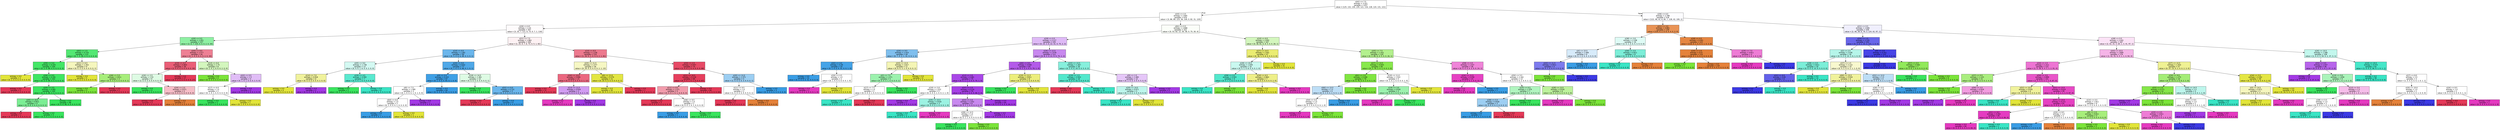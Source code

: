 digraph Tree {
node [shape=box, style="filled", color="black", fontname="helvetica"] ;
edge [fontname="helvetica"] ;
0 [label="x[42] <= 7.5\nentropy = 3.321\nsamples = 1257\nvalue = [125, 132, 130, 129, 121, 116, 128, 124, 131, 121]", fillcolor="#ffffff"] ;
1 [label="x[43] <= 3.5\nentropy = 2.905\nsamples = 679\nvalue = [3, 86, 89, 123, 36, 109, 0, 82, 31, 120]", fillcolor="#fefffe"] ;
0 -> 1 [labeldistance=2.5, labelangle=45, headlabel="True"] ;
2 [label="x[26] <= 6.5\nentropy = 2.24\nsamples = 357\nvalue = [3, 33, 7, 111, 6, 73, 0, 7, 1, 116]", fillcolor="#fefbfc"] ;
1 -> 2 ;
3 [label="x[30] <= 0.5\nentropy = 1.451\nsamples = 157\nvalue = [2, 8, 7, 104, 0, 0, 0, 2, 0, 34]", fillcolor="#8ef0a3"] ;
2 -> 3 ;
4 [label="x[63] <= 1.5\nentropy = 0.725\nsamples = 113\nvalue = [0, 7, 3, 99, 0, 0, 0, 0, 0, 4]", fillcolor="#53e873"] ;
3 -> 4 ;
5 [label="x[59] <= 5.0\nentropy = 0.325\nsamples = 104\nvalue = [0, 2, 0, 99, 0, 0, 0, 0, 0, 3]", fillcolor="#43e666"] ;
4 -> 5 ;
6 [label="entropy = 0.0\nsamples = 2\nvalue = [0, 2, 0, 0, 0, 0, 0, 0, 0, 0]", fillcolor="#e2e539"] ;
5 -> 6 ;
7 [label="x[36] <= 0.5\nentropy = 0.191\nsamples = 102\nvalue = [0, 0, 0, 99, 0, 0, 0, 0, 0, 3]", fillcolor="#3fe663"] ;
5 -> 7 ;
8 [label="entropy = 0.0\nsamples = 2\nvalue = [0, 0, 0, 0, 0, 0, 0, 0, 0, 2]", fillcolor="#e53958"] ;
7 -> 8 ;
9 [label="x[20] <= 3.5\nentropy = 0.081\nsamples = 100\nvalue = [0, 0, 0, 99, 0, 0, 0, 0, 0, 1]", fillcolor="#3be560"] ;
7 -> 9 ;
10 [label="x[45] <= 10.5\nentropy = 0.811\nsamples = 4\nvalue = [0, 0, 0, 3, 0, 0, 0, 0, 0, 1]", fillcolor="#7bee94"] ;
9 -> 10 ;
11 [label="entropy = 0.0\nsamples = 1\nvalue = [0, 0, 0, 0, 0, 0, 0, 0, 0, 1]", fillcolor="#e53958"] ;
10 -> 11 ;
12 [label="entropy = 0.0\nsamples = 3\nvalue = [0, 0, 0, 3, 0, 0, 0, 0, 0, 0]", fillcolor="#39e55e"] ;
10 -> 12 ;
13 [label="entropy = 0.0\nsamples = 96\nvalue = [0, 0, 0, 96, 0, 0, 0, 0, 0, 0]", fillcolor="#39e55e"] ;
9 -> 13 ;
14 [label="x[21] <= 6.5\nentropy = 1.352\nsamples = 9\nvalue = [0, 5, 3, 0, 0, 0, 0, 0, 0, 1]", fillcolor="#f5f6bd"] ;
4 -> 14 ;
15 [label="entropy = 0.0\nsamples = 5\nvalue = [0, 5, 0, 0, 0, 0, 0, 0, 0, 0]", fillcolor="#e2e539"] ;
14 -> 15 ;
16 [label="x[46] <= 5.5\nentropy = 0.811\nsamples = 4\nvalue = [0, 0, 3, 0, 0, 0, 0, 0, 0, 1]", fillcolor="#a7ee7b"] ;
14 -> 16 ;
17 [label="entropy = 0.0\nsamples = 3\nvalue = [0, 0, 3, 0, 0, 0, 0, 0, 0, 0]", fillcolor="#7be539"] ;
16 -> 17 ;
18 [label="entropy = 0.0\nsamples = 1\nvalue = [0, 0, 0, 0, 0, 0, 0, 0, 0, 1]", fillcolor="#e53958"] ;
16 -> 18 ;
19 [label="x[44] <= 9.0\nentropy = 1.577\nsamples = 44\nvalue = [2, 1, 4, 5, 0, 0, 0, 2, 0, 30]", fillcolor="#ee8094"] ;
3 -> 19 ;
20 [label="x[19] <= 4.5\nentropy = 0.803\nsamples = 36\nvalue = [2, 0, 0, 4, 0, 0, 0, 0, 0, 30]", fillcolor="#ea5e77"] ;
19 -> 20 ;
21 [label="x[26] <= 2.5\nentropy = 1.53\nsamples = 9\nvalue = [2, 0, 0, 4, 0, 0, 0, 0, 0, 3]", fillcolor="#defbe4"] ;
20 -> 21 ;
22 [label="entropy = 0.0\nsamples = 4\nvalue = [0, 0, 0, 4, 0, 0, 0, 0, 0, 0]", fillcolor="#39e55e"] ;
21 -> 22 ;
23 [label="x[34] <= 2.0\nentropy = 0.971\nsamples = 5\nvalue = [2, 0, 0, 0, 0, 0, 0, 0, 0, 3]", fillcolor="#f6bdc7"] ;
21 -> 23 ;
24 [label="entropy = 0.0\nsamples = 3\nvalue = [0, 0, 0, 0, 0, 0, 0, 0, 0, 3]", fillcolor="#e53958"] ;
23 -> 24 ;
25 [label="entropy = 0.0\nsamples = 2\nvalue = [2, 0, 0, 0, 0, 0, 0, 0, 0, 0]", fillcolor="#e58139"] ;
23 -> 25 ;
26 [label="entropy = 0.0\nsamples = 27\nvalue = [0, 0, 0, 0, 0, 0, 0, 0, 0, 27]", fillcolor="#e53958"] ;
20 -> 26 ;
27 [label="x[14] <= 6.0\nentropy = 1.75\nsamples = 8\nvalue = [0, 1, 4, 1, 0, 0, 0, 2, 0, 0]", fillcolor="#d3f6bd"] ;
19 -> 27 ;
28 [label="entropy = 0.0\nsamples = 4\nvalue = [0, 0, 4, 0, 0, 0, 0, 0, 0, 0]", fillcolor="#7be539"] ;
27 -> 28 ;
29 [label="x[43] <= 0.5\nentropy = 1.5\nsamples = 4\nvalue = [0, 1, 0, 1, 0, 0, 0, 2, 0, 0]", fillcolor="#e0bdf6"] ;
27 -> 29 ;
30 [label="x[17] <= 6.0\nentropy = 1.0\nsamples = 2\nvalue = [0, 1, 0, 1, 0, 0, 0, 0, 0, 0]", fillcolor="#ffffff"] ;
29 -> 30 ;
31 [label="entropy = 0.0\nsamples = 1\nvalue = [0, 0, 0, 1, 0, 0, 0, 0, 0, 0]", fillcolor="#39e55e"] ;
30 -> 31 ;
32 [label="entropy = 0.0\nsamples = 1\nvalue = [0, 1, 0, 0, 0, 0, 0, 0, 0, 0]", fillcolor="#e2e539"] ;
30 -> 32 ;
33 [label="entropy = 0.0\nsamples = 2\nvalue = [0, 0, 0, 0, 0, 0, 0, 2, 0, 0]", fillcolor="#a339e5"] ;
29 -> 33 ;
34 [label="x[21] <= 7.5\nentropy = 1.964\nsamples = 200\nvalue = [1, 25, 0, 7, 6, 73, 0, 5, 1, 82]", fillcolor="#fdf1f3"] ;
2 -> 34 ;
35 [label="x[10] <= 9.5\nentropy = 1.282\nsamples = 90\nvalue = [0, 5, 0, 6, 6, 69, 0, 3, 0, 1]", fillcolor="#6ab6ec"] ;
34 -> 35 ;
36 [label="x[45] <= 9.0\nentropy = 1.738\nsamples = 13\nvalue = [0, 4, 0, 1, 6, 0, 0, 2, 0, 0]", fillcolor="#d3f9f2"] ;
35 -> 36 ;
37 [label="x[14] <= 7.0\nentropy = 0.918\nsamples = 6\nvalue = [0, 4, 0, 0, 0, 0, 0, 2, 0, 0]", fillcolor="#f0f29c"] ;
36 -> 37 ;
38 [label="entropy = 0.0\nsamples = 4\nvalue = [0, 4, 0, 0, 0, 0, 0, 0, 0, 0]", fillcolor="#e2e539"] ;
37 -> 38 ;
39 [label="entropy = 0.0\nsamples = 2\nvalue = [0, 0, 0, 0, 0, 0, 0, 2, 0, 0]", fillcolor="#a339e5"] ;
37 -> 39 ;
40 [label="x[29] <= 4.5\nentropy = 0.592\nsamples = 7\nvalue = [0, 0, 0, 1, 6, 0, 0, 0, 0, 0]", fillcolor="#5ae9cf"] ;
36 -> 40 ;
41 [label="entropy = 0.0\nsamples = 1\nvalue = [0, 0, 0, 1, 0, 0, 0, 0, 0, 0]", fillcolor="#39e55e"] ;
40 -> 41 ;
42 [label="entropy = 0.0\nsamples = 6\nvalue = [0, 0, 0, 0, 6, 0, 0, 0, 0, 0]", fillcolor="#39e5c5"] ;
40 -> 42 ;
43 [label="x[20] <= 9.0\nentropy = 0.642\nsamples = 77\nvalue = [0, 1, 0, 5, 0, 69, 0, 1, 0, 1]", fillcolor="#4fa8e8"] ;
35 -> 43 ;
44 [label="x[4] <= 5.5\nentropy = 0.223\nsamples = 67\nvalue = [0, 1, 0, 0, 0, 65, 0, 1, 0, 0]", fillcolor="#3fa0e6"] ;
43 -> 44 ;
45 [label="x[6] <= 7.5\nentropy = 1.585\nsamples = 3\nvalue = [0, 1, 0, 0, 0, 1, 0, 1, 0, 0]", fillcolor="#ffffff"] ;
44 -> 45 ;
46 [label="x[63] <= 6.0\nentropy = 1.0\nsamples = 2\nvalue = [0, 1, 0, 0, 0, 1, 0, 0, 0, 0]", fillcolor="#ffffff"] ;
45 -> 46 ;
47 [label="entropy = 0.0\nsamples = 1\nvalue = [0, 0, 0, 0, 0, 1, 0, 0, 0, 0]", fillcolor="#399de5"] ;
46 -> 47 ;
48 [label="entropy = 0.0\nsamples = 1\nvalue = [0, 1, 0, 0, 0, 0, 0, 0, 0, 0]", fillcolor="#e2e539"] ;
46 -> 48 ;
49 [label="entropy = 0.0\nsamples = 1\nvalue = [0, 0, 0, 0, 0, 0, 0, 1, 0, 0]", fillcolor="#a339e5"] ;
45 -> 49 ;
50 [label="entropy = 0.0\nsamples = 64\nvalue = [0, 0, 0, 0, 0, 64, 0, 0, 0, 0]", fillcolor="#399de5"] ;
44 -> 50 ;
51 [label="x[18] <= 14.0\nentropy = 1.361\nsamples = 10\nvalue = [0, 0, 0, 5, 0, 4, 0, 0, 0, 1]", fillcolor="#defbe4"] ;
43 -> 51 ;
52 [label="entropy = 0.0\nsamples = 5\nvalue = [0, 0, 0, 5, 0, 0, 0, 0, 0, 0]", fillcolor="#39e55e"] ;
51 -> 52 ;
53 [label="x[52] <= 6.0\nentropy = 0.722\nsamples = 5\nvalue = [0, 0, 0, 0, 0, 4, 0, 0, 0, 1]", fillcolor="#6ab6ec"] ;
51 -> 53 ;
54 [label="entropy = 0.0\nsamples = 1\nvalue = [0, 0, 0, 0, 0, 0, 0, 0, 0, 1]", fillcolor="#e53958"] ;
53 -> 54 ;
55 [label="entropy = 0.0\nsamples = 4\nvalue = [0, 0, 0, 0, 0, 4, 0, 0, 0, 0]", fillcolor="#399de5"] ;
53 -> 55 ;
56 [label="x[10] <= 8.5\nentropy = 1.236\nsamples = 110\nvalue = [1, 20, 0, 1, 0, 4, 0, 2, 1, 81]", fillcolor="#ed798e"] ;
34 -> 56 ;
57 [label="x[20] <= 11.5\nentropy = 1.377\nsamples = 36\nvalue = [0, 20, 0, 0, 0, 0, 0, 2, 1, 13]", fillcolor="#f6f7c3"] ;
56 -> 57 ;
58 [label="x[44] <= 10.0\nentropy = 0.906\nsamples = 15\nvalue = [0, 0, 0, 0, 0, 0, 0, 2, 1, 12]", fillcolor="#eb677f"] ;
57 -> 58 ;
59 [label="entropy = 0.0\nsamples = 12\nvalue = [0, 0, 0, 0, 0, 0, 0, 0, 0, 12]", fillcolor="#e53958"] ;
58 -> 59 ;
60 [label="x[13] <= 11.5\nentropy = 0.918\nsamples = 3\nvalue = [0, 0, 0, 0, 0, 0, 0, 2, 1, 0]", fillcolor="#d19cf2"] ;
58 -> 60 ;
61 [label="entropy = 0.0\nsamples = 1\nvalue = [0, 0, 0, 0, 0, 0, 0, 0, 1, 0]", fillcolor="#e539c0"] ;
60 -> 61 ;
62 [label="entropy = 0.0\nsamples = 2\nvalue = [0, 0, 0, 0, 0, 0, 0, 2, 0, 0]", fillcolor="#a339e5"] ;
60 -> 62 ;
63 [label="x[6] <= 11.0\nentropy = 0.276\nsamples = 21\nvalue = [0, 20, 0, 0, 0, 0, 0, 0, 0, 1]", fillcolor="#e3e643"] ;
57 -> 63 ;
64 [label="entropy = 0.0\nsamples = 20\nvalue = [0, 20, 0, 0, 0, 0, 0, 0, 0, 0]", fillcolor="#e2e539"] ;
63 -> 64 ;
65 [label="entropy = 0.0\nsamples = 1\nvalue = [0, 0, 0, 0, 0, 0, 0, 0, 0, 1]", fillcolor="#e53958"] ;
63 -> 65 ;
66 [label="x[33] <= 2.5\nentropy = 0.507\nsamples = 74\nvalue = [1, 0, 0, 1, 0, 4, 0, 0, 0, 68]", fillcolor="#e74a66"] ;
56 -> 66 ;
67 [label="x[21] <= 10.5\nentropy = 0.218\nsamples = 69\nvalue = [0, 0, 0, 1, 0, 1, 0, 0, 0, 67]", fillcolor="#e63f5d"] ;
66 -> 67 ;
68 [label="x[11] <= 8.5\nentropy = 1.371\nsamples = 5\nvalue = [0, 0, 0, 1, 0, 1, 0, 0, 0, 3]", fillcolor="#f29cac"] ;
67 -> 68 ;
69 [label="entropy = 0.0\nsamples = 3\nvalue = [0, 0, 0, 0, 0, 0, 0, 0, 0, 3]", fillcolor="#e53958"] ;
68 -> 69 ;
70 [label="x[46] <= 9.5\nentropy = 1.0\nsamples = 2\nvalue = [0, 0, 0, 1, 0, 1, 0, 0, 0, 0]", fillcolor="#ffffff"] ;
68 -> 70 ;
71 [label="entropy = 0.0\nsamples = 1\nvalue = [0, 0, 0, 0, 0, 1, 0, 0, 0, 0]", fillcolor="#399de5"] ;
70 -> 71 ;
72 [label="entropy = 0.0\nsamples = 1\nvalue = [0, 0, 0, 1, 0, 0, 0, 0, 0, 0]", fillcolor="#39e55e"] ;
70 -> 72 ;
73 [label="entropy = 0.0\nsamples = 64\nvalue = [0, 0, 0, 0, 0, 0, 0, 0, 0, 64]", fillcolor="#e53958"] ;
67 -> 73 ;
74 [label="x[45] <= 12.0\nentropy = 1.371\nsamples = 5\nvalue = [1, 0, 0, 0, 0, 3, 0, 0, 0, 1]", fillcolor="#9ccef2"] ;
66 -> 74 ;
75 [label="x[11] <= 9.5\nentropy = 1.0\nsamples = 2\nvalue = [1, 0, 0, 0, 0, 0, 0, 0, 0, 1]", fillcolor="#ffffff"] ;
74 -> 75 ;
76 [label="entropy = 0.0\nsamples = 1\nvalue = [0, 0, 0, 0, 0, 0, 0, 0, 0, 1]", fillcolor="#e53958"] ;
75 -> 76 ;
77 [label="entropy = 0.0\nsamples = 1\nvalue = [1, 0, 0, 0, 0, 0, 0, 0, 0, 0]", fillcolor="#e58139"] ;
75 -> 77 ;
78 [label="entropy = 0.0\nsamples = 3\nvalue = [0, 0, 0, 0, 0, 3, 0, 0, 0, 0]", fillcolor="#399de5"] ;
74 -> 78 ;
79 [label="x[61] <= 0.5\nentropy = 2.668\nsamples = 322\nvalue = [0, 53, 82, 12, 30, 36, 0, 75, 30, 4]", fillcolor="#fbfef9"] ;
1 -> 79 ;
80 [label="x[29] <= 0.5\nentropy = 2.117\nsamples = 155\nvalue = [0, 15, 1, 6, 22, 31, 0, 75, 2, 3]", fillcolor="#deb9f6"] ;
79 -> 80 ;
81 [label="x[20] <= 9.5\nentropy = 1.414\nsamples = 44\nvalue = [0, 7, 0, 3, 1, 31, 0, 0, 1, 1]", fillcolor="#7fbfee"] ;
80 -> 81 ;
82 [label="x[42] <= 4.0\nentropy = 0.39\nsamples = 33\nvalue = [0, 1, 0, 0, 0, 31, 0, 0, 1, 0]", fillcolor="#45a3e7"] ;
81 -> 82 ;
83 [label="entropy = 0.0\nsamples = 31\nvalue = [0, 0, 0, 0, 0, 31, 0, 0, 0, 0]", fillcolor="#399de5"] ;
82 -> 83 ;
84 [label="x[34] <= 4.5\nentropy = 1.0\nsamples = 2\nvalue = [0, 1, 0, 0, 0, 0, 0, 0, 1, 0]", fillcolor="#ffffff"] ;
82 -> 84 ;
85 [label="entropy = 0.0\nsamples = 1\nvalue = [0, 0, 0, 0, 0, 0, 0, 0, 1, 0]", fillcolor="#e539c0"] ;
84 -> 85 ;
86 [label="entropy = 0.0\nsamples = 1\nvalue = [0, 1, 0, 0, 0, 0, 0, 0, 0, 0]", fillcolor="#e2e539"] ;
84 -> 86 ;
87 [label="x[43] <= 12.0\nentropy = 1.617\nsamples = 11\nvalue = [0, 6, 0, 3, 1, 0, 0, 0, 0, 1]", fillcolor="#f4f5b5"] ;
81 -> 87 ;
88 [label="x[2] <= 7.5\nentropy = 1.371\nsamples = 5\nvalue = [0, 0, 0, 3, 1, 0, 0, 0, 0, 1]", fillcolor="#9cf2ae"] ;
87 -> 88 ;
89 [label="x[17] <= 7.5\nentropy = 1.0\nsamples = 2\nvalue = [0, 0, 0, 0, 1, 0, 0, 0, 0, 1]", fillcolor="#ffffff"] ;
88 -> 89 ;
90 [label="entropy = 0.0\nsamples = 1\nvalue = [0, 0, 0, 0, 1, 0, 0, 0, 0, 0]", fillcolor="#39e5c5"] ;
89 -> 90 ;
91 [label="entropy = 0.0\nsamples = 1\nvalue = [0, 0, 0, 0, 0, 0, 0, 0, 0, 1]", fillcolor="#e53958"] ;
89 -> 91 ;
92 [label="entropy = 0.0\nsamples = 3\nvalue = [0, 0, 0, 3, 0, 0, 0, 0, 0, 0]", fillcolor="#39e55e"] ;
88 -> 92 ;
93 [label="entropy = 0.0\nsamples = 6\nvalue = [0, 6, 0, 0, 0, 0, 0, 0, 0, 0]", fillcolor="#e2e539"] ;
87 -> 93 ;
94 [label="x[26] <= 12.5\nentropy = 1.478\nsamples = 111\nvalue = [0, 8, 1, 3, 21, 0, 0, 75, 1, 2]", fillcolor="#c888ef"] ;
80 -> 94 ;
95 [label="x[60] <= 9.5\nentropy = 0.938\nsamples = 83\nvalue = [0, 6, 1, 3, 2, 0, 0, 70, 1, 0]", fillcolor="#b35ae9"] ;
94 -> 95 ;
96 [label="x[12] <= 3.5\nentropy = 0.481\nsamples = 75\nvalue = [0, 0, 1, 1, 2, 0, 0, 70, 1, 0]", fillcolor="#a947e7"] ;
95 -> 96 ;
97 [label="x[19] <= 3.0\nentropy = 1.522\nsamples = 5\nvalue = [0, 0, 0, 0, 2, 0, 0, 2, 1, 0]", fillcolor="#ffffff"] ;
96 -> 97 ;
98 [label="entropy = 0.0\nsamples = 2\nvalue = [0, 0, 0, 0, 0, 0, 0, 2, 0, 0]", fillcolor="#a339e5"] ;
97 -> 98 ;
99 [label="x[35] <= 15.5\nentropy = 0.918\nsamples = 3\nvalue = [0, 0, 0, 0, 2, 0, 0, 0, 1, 0]", fillcolor="#9cf2e2"] ;
97 -> 99 ;
100 [label="entropy = 0.0\nsamples = 2\nvalue = [0, 0, 0, 0, 2, 0, 0, 0, 0, 0]", fillcolor="#39e5c5"] ;
99 -> 100 ;
101 [label="entropy = 0.0\nsamples = 1\nvalue = [0, 0, 0, 0, 0, 0, 0, 0, 1, 0]", fillcolor="#e539c0"] ;
99 -> 101 ;
102 [label="x[37] <= 2.5\nentropy = 0.216\nsamples = 70\nvalue = [0, 0, 1, 1, 0, 0, 0, 68, 0, 0]", fillcolor="#a63fe6"] ;
96 -> 102 ;
103 [label="x[22] <= 2.0\nentropy = 1.252\nsamples = 6\nvalue = [0, 0, 1, 1, 0, 0, 0, 4, 0, 0]", fillcolor="#c888ef"] ;
102 -> 103 ;
104 [label="x[36] <= 12.5\nentropy = 1.0\nsamples = 2\nvalue = [0, 0, 1, 1, 0, 0, 0, 0, 0, 0]", fillcolor="#ffffff"] ;
103 -> 104 ;
105 [label="entropy = 0.0\nsamples = 1\nvalue = [0, 0, 0, 1, 0, 0, 0, 0, 0, 0]", fillcolor="#39e55e"] ;
104 -> 105 ;
106 [label="entropy = 0.0\nsamples = 1\nvalue = [0, 0, 1, 0, 0, 0, 0, 0, 0, 0]", fillcolor="#7be539"] ;
104 -> 106 ;
107 [label="entropy = 0.0\nsamples = 4\nvalue = [0, 0, 0, 0, 0, 0, 0, 4, 0, 0]", fillcolor="#a339e5"] ;
103 -> 107 ;
108 [label="entropy = 0.0\nsamples = 64\nvalue = [0, 0, 0, 0, 0, 0, 0, 64, 0, 0]", fillcolor="#a339e5"] ;
102 -> 108 ;
109 [label="x[19] <= 11.5\nentropy = 0.811\nsamples = 8\nvalue = [0, 6, 0, 2, 0, 0, 0, 0, 0, 0]", fillcolor="#ecee7b"] ;
95 -> 109 ;
110 [label="entropy = 0.0\nsamples = 2\nvalue = [0, 0, 0, 2, 0, 0, 0, 0, 0, 0]", fillcolor="#39e55e"] ;
109 -> 110 ;
111 [label="entropy = 0.0\nsamples = 6\nvalue = [0, 6, 0, 0, 0, 0, 0, 0, 0, 0]", fillcolor="#e2e539"] ;
109 -> 111 ;
112 [label="x[43] <= 13.5\nentropy = 1.367\nsamples = 28\nvalue = [0, 2, 0, 0, 19, 0, 0, 5, 0, 2]", fillcolor="#86efdc"] ;
94 -> 112 ;
113 [label="x[19] <= 1.5\nentropy = 0.503\nsamples = 18\nvalue = [0, 0, 0, 0, 16, 0, 0, 0, 0, 2]", fillcolor="#52e8cc"] ;
112 -> 113 ;
114 [label="entropy = 0.0\nsamples = 2\nvalue = [0, 0, 0, 0, 0, 0, 0, 0, 0, 2]", fillcolor="#e53958"] ;
113 -> 114 ;
115 [label="entropy = 0.0\nsamples = 16\nvalue = [0, 0, 0, 0, 16, 0, 0, 0, 0, 0]", fillcolor="#39e5c5"] ;
113 -> 115 ;
116 [label="x[5] <= 1.5\nentropy = 1.485\nsamples = 10\nvalue = [0, 2, 0, 0, 3, 0, 0, 5, 0, 0]", fillcolor="#e5c6f8"] ;
112 -> 116 ;
117 [label="x[20] <= 14.0\nentropy = 0.971\nsamples = 5\nvalue = [0, 2, 0, 0, 3, 0, 0, 0, 0, 0]", fillcolor="#bdf6ec"] ;
116 -> 117 ;
118 [label="entropy = 0.0\nsamples = 3\nvalue = [0, 0, 0, 0, 3, 0, 0, 0, 0, 0]", fillcolor="#39e5c5"] ;
117 -> 118 ;
119 [label="entropy = 0.0\nsamples = 2\nvalue = [0, 2, 0, 0, 0, 0, 0, 0, 0, 0]", fillcolor="#e2e539"] ;
117 -> 119 ;
120 [label="entropy = 0.0\nsamples = 5\nvalue = [0, 0, 0, 0, 0, 0, 0, 5, 0, 0]", fillcolor="#a339e5"] ;
116 -> 120 ;
121 [label="x[10] <= 8.5\nentropy = 2.002\nsamples = 167\nvalue = [0, 38, 81, 6, 8, 5, 0, 0, 28, 1]", fillcolor="#d3f6bd"] ;
79 -> 121 ;
122 [label="x[27] <= 14.5\nentropy = 1.041\nsamples = 47\nvalue = [0, 36, 1, 0, 8, 0, 0, 0, 2, 0]", fillcolor="#eaec71"] ;
121 -> 122 ;
123 [label="x[28] <= 10.0\nentropy = 1.649\nsamples = 16\nvalue = [0, 5, 1, 0, 8, 0, 0, 0, 2, 0]", fillcolor="#c9f8ef"] ;
122 -> 123 ;
124 [label="x[58] <= 0.5\nentropy = 0.503\nsamples = 9\nvalue = [0, 0, 1, 0, 8, 0, 0, 0, 0, 0]", fillcolor="#52e8cc"] ;
123 -> 124 ;
125 [label="entropy = 0.0\nsamples = 8\nvalue = [0, 0, 0, 0, 8, 0, 0, 0, 0, 0]", fillcolor="#39e5c5"] ;
124 -> 125 ;
126 [label="entropy = 0.0\nsamples = 1\nvalue = [0, 0, 1, 0, 0, 0, 0, 0, 0, 0]", fillcolor="#7be539"] ;
124 -> 126 ;
127 [label="x[34] <= 6.5\nentropy = 0.863\nsamples = 7\nvalue = [0, 5, 0, 0, 0, 0, 0, 0, 2, 0]", fillcolor="#eeef88"] ;
123 -> 127 ;
128 [label="entropy = 0.0\nsamples = 5\nvalue = [0, 5, 0, 0, 0, 0, 0, 0, 0, 0]", fillcolor="#e2e539"] ;
127 -> 128 ;
129 [label="entropy = 0.0\nsamples = 2\nvalue = [0, 0, 0, 0, 0, 0, 0, 0, 2, 0]", fillcolor="#e539c0"] ;
127 -> 129 ;
130 [label="entropy = 0.0\nsamples = 31\nvalue = [0, 31, 0, 0, 0, 0, 0, 0, 0, 0]", fillcolor="#e2e539"] ;
122 -> 130 ;
131 [label="x[45] <= 7.5\nentropy = 1.431\nsamples = 120\nvalue = [0, 2, 80, 6, 0, 5, 0, 0, 26, 1]", fillcolor="#b3f08d"] ;
121 -> 131 ;
132 [label="x[27] <= 13.5\nentropy = 0.644\nsamples = 84\nvalue = [0, 2, 76, 2, 0, 2, 0, 0, 2, 0]", fillcolor="#88e84c"] ;
131 -> 132 ;
133 [label="x[61] <= 3.5\nentropy = 0.268\nsamples = 79\nvalue = [0, 0, 76, 0, 0, 2, 0, 0, 1, 0]", fillcolor="#80e641"] ;
132 -> 133 ;
134 [label="x[60] <= 13.5\nentropy = 1.5\nsamples = 4\nvalue = [0, 0, 1, 0, 0, 2, 0, 0, 1, 0]", fillcolor="#bddef6"] ;
133 -> 134 ;
135 [label="x[54] <= 5.0\nentropy = 1.0\nsamples = 2\nvalue = [0, 0, 1, 0, 0, 0, 0, 0, 1, 0]", fillcolor="#ffffff"] ;
134 -> 135 ;
136 [label="entropy = 0.0\nsamples = 1\nvalue = [0, 0, 0, 0, 0, 0, 0, 0, 1, 0]", fillcolor="#e539c0"] ;
135 -> 136 ;
137 [label="entropy = 0.0\nsamples = 1\nvalue = [0, 0, 1, 0, 0, 0, 0, 0, 0, 0]", fillcolor="#7be539"] ;
135 -> 137 ;
138 [label="entropy = 0.0\nsamples = 2\nvalue = [0, 0, 0, 0, 0, 2, 0, 0, 0, 0]", fillcolor="#399de5"] ;
134 -> 138 ;
139 [label="entropy = 0.0\nsamples = 75\nvalue = [0, 0, 75, 0, 0, 0, 0, 0, 0, 0]", fillcolor="#7be539"] ;
133 -> 139 ;
140 [label="x[19] <= 11.0\nentropy = 1.522\nsamples = 5\nvalue = [0, 2, 0, 2, 0, 0, 0, 0, 1, 0]", fillcolor="#ffffff"] ;
132 -> 140 ;
141 [label="x[19] <= 3.0\nentropy = 0.918\nsamples = 3\nvalue = [0, 0, 0, 2, 0, 0, 0, 0, 1, 0]", fillcolor="#9cf2ae"] ;
140 -> 141 ;
142 [label="entropy = 0.0\nsamples = 1\nvalue = [0, 0, 0, 0, 0, 0, 0, 0, 1, 0]", fillcolor="#e539c0"] ;
141 -> 142 ;
143 [label="entropy = 0.0\nsamples = 2\nvalue = [0, 0, 0, 2, 0, 0, 0, 0, 0, 0]", fillcolor="#39e55e"] ;
141 -> 143 ;
144 [label="entropy = 0.0\nsamples = 2\nvalue = [0, 2, 0, 0, 0, 0, 0, 0, 0, 0]", fillcolor="#e2e539"] ;
140 -> 144 ;
145 [label="x[58] <= 4.5\nentropy = 1.537\nsamples = 36\nvalue = [0, 0, 4, 4, 0, 3, 0, 0, 24, 1]", fillcolor="#ef83d8"] ;
131 -> 145 ;
146 [label="x[34] <= 11.5\nentropy = 0.258\nsamples = 23\nvalue = [0, 0, 0, 0, 0, 1, 0, 0, 22, 0]", fillcolor="#e642c3"] ;
145 -> 146 ;
147 [label="entropy = 0.0\nsamples = 22\nvalue = [0, 0, 0, 0, 0, 0, 0, 0, 22, 0]", fillcolor="#e539c0"] ;
146 -> 147 ;
148 [label="entropy = 0.0\nsamples = 1\nvalue = [0, 0, 0, 0, 0, 1, 0, 0, 0, 0]", fillcolor="#399de5"] ;
146 -> 148 ;
149 [label="x[50] <= 5.5\nentropy = 2.162\nsamples = 13\nvalue = [0, 0, 4, 4, 0, 2, 0, 0, 2, 1]", fillcolor="#ffffff"] ;
145 -> 149 ;
150 [label="x[20] <= 6.5\nentropy = 1.379\nsamples = 7\nvalue = [0, 0, 0, 4, 0, 2, 0, 0, 0, 1]", fillcolor="#b0f5bf"] ;
149 -> 150 ;
151 [label="x[38] <= 5.5\nentropy = 0.918\nsamples = 3\nvalue = [0, 0, 0, 0, 0, 2, 0, 0, 0, 1]", fillcolor="#9ccef2"] ;
150 -> 151 ;
152 [label="entropy = 0.0\nsamples = 2\nvalue = [0, 0, 0, 0, 0, 2, 0, 0, 0, 0]", fillcolor="#399de5"] ;
151 -> 152 ;
153 [label="entropy = 0.0\nsamples = 1\nvalue = [0, 0, 0, 0, 0, 0, 0, 0, 0, 1]", fillcolor="#e53958"] ;
151 -> 153 ;
154 [label="entropy = 0.0\nsamples = 4\nvalue = [0, 0, 0, 4, 0, 0, 0, 0, 0, 0]", fillcolor="#39e55e"] ;
150 -> 154 ;
155 [label="x[28] <= 13.5\nentropy = 0.918\nsamples = 6\nvalue = [0, 0, 4, 0, 0, 0, 0, 0, 2, 0]", fillcolor="#bdf29c"] ;
149 -> 155 ;
156 [label="entropy = 0.0\nsamples = 2\nvalue = [0, 0, 0, 0, 0, 0, 0, 0, 2, 0]", fillcolor="#e539c0"] ;
155 -> 156 ;
157 [label="entropy = 0.0\nsamples = 4\nvalue = [0, 0, 4, 0, 0, 0, 0, 0, 0, 0]", fillcolor="#7be539"] ;
155 -> 157 ;
158 [label="x[36] <= 0.5\nentropy = 2.798\nsamples = 578\nvalue = [122, 46, 41, 6, 85, 7, 128, 42, 100, 1]", fillcolor="#fcfcff"] ;
0 -> 158 [labeldistance=2.5, labelangle=-45, headlabel="False"] ;
159 [label="x[21] <= 3.0\nentropy = 0.881\nsamples = 139\nvalue = [120, 0, 2, 0, 6, 4, 4, 0, 3, 0]", fillcolor="#e99355"] ;
158 -> 159 ;
160 [label="x[38] <= 3.0\nentropy = 2.108\nsamples = 16\nvalue = [2, 0, 1, 0, 6, 4, 3, 0, 0, 0]", fillcolor="#defbf5"] ;
159 -> 160 ;
161 [label="x[4] <= 15.5\nentropy = 1.406\nsamples = 8\nvalue = [0, 0, 1, 0, 0, 4, 3, 0, 0, 0]", fillcolor="#d7ebfa"] ;
160 -> 161 ;
162 [label="x[43] <= 11.5\nentropy = 0.811\nsamples = 4\nvalue = [0, 0, 1, 0, 0, 0, 3, 0, 0, 0]", fillcolor="#7d7bee"] ;
161 -> 162 ;
163 [label="entropy = 0.0\nsamples = 1\nvalue = [0, 0, 1, 0, 0, 0, 0, 0, 0, 0]", fillcolor="#7be539"] ;
162 -> 163 ;
164 [label="entropy = 0.0\nsamples = 3\nvalue = [0, 0, 0, 0, 0, 0, 3, 0, 0, 0]", fillcolor="#3c39e5"] ;
162 -> 164 ;
165 [label="entropy = 0.0\nsamples = 4\nvalue = [0, 0, 0, 0, 0, 4, 0, 0, 0, 0]", fillcolor="#399de5"] ;
161 -> 165 ;
166 [label="x[58] <= 3.5\nentropy = 0.811\nsamples = 8\nvalue = [2, 0, 0, 0, 6, 0, 0, 0, 0, 0]", fillcolor="#7beed8"] ;
160 -> 166 ;
167 [label="entropy = 0.0\nsamples = 6\nvalue = [0, 0, 0, 0, 6, 0, 0, 0, 0, 0]", fillcolor="#39e5c5"] ;
166 -> 167 ;
168 [label="entropy = 0.0\nsamples = 2\nvalue = [2, 0, 0, 0, 0, 0, 0, 0, 0, 0]", fillcolor="#e58139"] ;
166 -> 168 ;
169 [label="x[28] <= 4.5\nentropy = 0.301\nsamples = 123\nvalue = [118, 0, 1, 0, 0, 0, 1, 0, 3, 0]", fillcolor="#e68641"] ;
159 -> 169 ;
170 [label="x[34] <= 2.0\nentropy = 0.07\nsamples = 119\nvalue = [118, 0, 1, 0, 0, 0, 0, 0, 0, 0]", fillcolor="#e5823b"] ;
169 -> 170 ;
171 [label="entropy = 0.0\nsamples = 1\nvalue = [0, 0, 1, 0, 0, 0, 0, 0, 0, 0]", fillcolor="#7be539"] ;
170 -> 171 ;
172 [label="entropy = 0.0\nsamples = 118\nvalue = [118, 0, 0, 0, 0, 0, 0, 0, 0, 0]", fillcolor="#e58139"] ;
170 -> 172 ;
173 [label="x[29] <= 7.5\nentropy = 0.811\nsamples = 4\nvalue = [0, 0, 0, 0, 0, 0, 1, 0, 3, 0]", fillcolor="#ee7bd5"] ;
169 -> 173 ;
174 [label="entropy = 0.0\nsamples = 3\nvalue = [0, 0, 0, 0, 0, 0, 0, 0, 3, 0]", fillcolor="#e539c0"] ;
173 -> 174 ;
175 [label="entropy = 0.0\nsamples = 1\nvalue = [0, 0, 0, 0, 0, 0, 1, 0, 0, 0]", fillcolor="#3c39e5"] ;
173 -> 175 ;
176 [label="x[21] <= 0.5\nentropy = 2.606\nsamples = 439\nvalue = [2, 46, 39, 6, 79, 3, 124, 42, 97, 1]", fillcolor="#f0effd"] ;
158 -> 176 ;
177 [label="x[54] <= 1.5\nentropy = 1.131\nsamples = 152\nvalue = [0, 4, 8, 1, 15, 2, 121, 1, 0, 0]", fillcolor="#6866eb"] ;
176 -> 177 ;
178 [label="x[2] <= 2.5\nentropy = 2.036\nsamples = 30\nvalue = [0, 4, 2, 0, 15, 2, 6, 1, 0, 0]", fillcolor="#b5f5e9"] ;
177 -> 178 ;
179 [label="x[38] <= 0.5\nentropy = 0.811\nsamples = 20\nvalue = [0, 0, 0, 0, 15, 0, 5, 0, 0, 0]", fillcolor="#7beed8"] ;
178 -> 179 ;
180 [label="x[41] <= 8.5\nentropy = 0.65\nsamples = 6\nvalue = [0, 0, 0, 0, 1, 0, 5, 0, 0, 0]", fillcolor="#6361ea"] ;
179 -> 180 ;
181 [label="entropy = 0.0\nsamples = 5\nvalue = [0, 0, 0, 0, 0, 0, 5, 0, 0, 0]", fillcolor="#3c39e5"] ;
180 -> 181 ;
182 [label="entropy = 0.0\nsamples = 1\nvalue = [0, 0, 0, 0, 1, 0, 0, 0, 0, 0]", fillcolor="#39e5c5"] ;
180 -> 182 ;
183 [label="entropy = 0.0\nsamples = 14\nvalue = [0, 0, 0, 0, 14, 0, 0, 0, 0, 0]", fillcolor="#39e5c5"] ;
179 -> 183 ;
184 [label="x[37] <= 1.5\nentropy = 2.122\nsamples = 10\nvalue = [0, 4, 2, 0, 0, 2, 1, 1, 0, 0]", fillcolor="#f8f8ce"] ;
178 -> 184 ;
185 [label="x[60] <= 15.5\nentropy = 0.918\nsamples = 6\nvalue = [0, 4, 2, 0, 0, 0, 0, 0, 0, 0]", fillcolor="#f0f29c"] ;
184 -> 185 ;
186 [label="entropy = 0.0\nsamples = 4\nvalue = [0, 4, 0, 0, 0, 0, 0, 0, 0, 0]", fillcolor="#e2e539"] ;
185 -> 186 ;
187 [label="entropy = 0.0\nsamples = 2\nvalue = [0, 0, 2, 0, 0, 0, 0, 0, 0, 0]", fillcolor="#7be539"] ;
185 -> 187 ;
188 [label="x[52] <= 12.0\nentropy = 1.5\nsamples = 4\nvalue = [0, 0, 0, 0, 0, 2, 1, 1, 0, 0]", fillcolor="#bddef6"] ;
184 -> 188 ;
189 [label="x[30] <= 0.5\nentropy = 1.0\nsamples = 2\nvalue = [0, 0, 0, 0, 0, 0, 1, 1, 0, 0]", fillcolor="#ffffff"] ;
188 -> 189 ;
190 [label="entropy = 0.0\nsamples = 1\nvalue = [0, 0, 0, 0, 0, 0, 1, 0, 0, 0]", fillcolor="#3c39e5"] ;
189 -> 190 ;
191 [label="entropy = 0.0\nsamples = 1\nvalue = [0, 0, 0, 0, 0, 0, 0, 1, 0, 0]", fillcolor="#a339e5"] ;
189 -> 191 ;
192 [label="entropy = 0.0\nsamples = 2\nvalue = [0, 0, 0, 0, 0, 2, 0, 0, 0, 0]", fillcolor="#399de5"] ;
188 -> 192 ;
193 [label="x[9] <= 3.0\nentropy = 0.351\nsamples = 122\nvalue = [0, 0, 6, 1, 0, 0, 115, 0, 0, 0]", fillcolor="#4845e7"] ;
177 -> 193 ;
194 [label="entropy = 0.0\nsamples = 115\nvalue = [0, 0, 0, 0, 0, 0, 115, 0, 0, 0]", fillcolor="#3c39e5"] ;
193 -> 194 ;
195 [label="x[57] <= 0.5\nentropy = 0.592\nsamples = 7\nvalue = [0, 0, 6, 1, 0, 0, 0, 0, 0, 0]", fillcolor="#91e95a"] ;
193 -> 195 ;
196 [label="entropy = 0.0\nsamples = 1\nvalue = [0, 0, 0, 1, 0, 0, 0, 0, 0, 0]", fillcolor="#39e55e"] ;
195 -> 196 ;
197 [label="entropy = 0.0\nsamples = 6\nvalue = [0, 0, 6, 0, 0, 0, 0, 0, 0, 0]", fillcolor="#7be539"] ;
195 -> 197 ;
198 [label="x[38] <= 0.5\nentropy = 2.443\nsamples = 287\nvalue = [2, 42, 31, 5, 64, 1, 3, 41, 97, 1]", fillcolor="#fbe2f6"] ;
176 -> 198 ;
199 [label="x[43] <= 15.5\nentropy = 1.809\nsamples = 179\nvalue = [1, 42, 31, 0, 5, 1, 1, 4, 94, 0]", fillcolor="#f5b4e7"] ;
198 -> 199 ;
200 [label="x[44] <= 1.5\nentropy = 1.311\nsamples = 122\nvalue = [1, 5, 18, 0, 3, 1, 1, 2, 91, 0]", fillcolor="#ed74d3"] ;
199 -> 200 ;
201 [label="x[37] <= 0.5\nentropy = 1.125\nsamples = 21\nvalue = [0, 0, 15, 0, 0, 0, 0, 2, 4, 0]", fillcolor="#aaee7f"] ;
200 -> 201 ;
202 [label="entropy = 0.0\nsamples = 15\nvalue = [0, 0, 15, 0, 0, 0, 0, 0, 0, 0]", fillcolor="#7be539"] ;
201 -> 202 ;
203 [label="x[59] <= 3.5\nentropy = 0.918\nsamples = 6\nvalue = [0, 0, 0, 0, 0, 0, 0, 2, 4, 0]", fillcolor="#f29ce0"] ;
201 -> 203 ;
204 [label="entropy = 0.0\nsamples = 2\nvalue = [0, 0, 0, 0, 0, 0, 0, 2, 0, 0]", fillcolor="#a339e5"] ;
203 -> 204 ;
205 [label="entropy = 0.0\nsamples = 4\nvalue = [0, 0, 0, 0, 0, 0, 0, 0, 4, 0]", fillcolor="#e539c0"] ;
203 -> 205 ;
206 [label="x[50] <= 3.5\nentropy = 0.899\nsamples = 101\nvalue = [1, 5, 3, 0, 3, 1, 1, 0, 87, 0]", fillcolor="#e956c9"] ;
200 -> 206 ;
207 [label="x[52] <= 10.5\nentropy = 0.918\nsamples = 6\nvalue = [0, 4, 0, 0, 2, 0, 0, 0, 0, 0]", fillcolor="#f0f29c"] ;
206 -> 207 ;
208 [label="entropy = 0.0\nsamples = 2\nvalue = [0, 0, 0, 0, 2, 0, 0, 0, 0, 0]", fillcolor="#39e5c5"] ;
207 -> 208 ;
209 [label="entropy = 0.0\nsamples = 4\nvalue = [0, 4, 0, 0, 0, 0, 0, 0, 0, 0]", fillcolor="#e2e539"] ;
207 -> 209 ;
210 [label="x[51] <= 13.5\nentropy = 0.619\nsamples = 95\nvalue = [1, 1, 3, 0, 1, 1, 1, 0, 87, 0]", fillcolor="#e74ac5"] ;
206 -> 210 ;
211 [label="x[37] <= 13.5\nentropy = 0.271\nsamples = 87\nvalue = [1, 0, 0, 0, 1, 1, 0, 0, 84, 0]", fillcolor="#e640c2"] ;
210 -> 211 ;
212 [label="x[41] <= 8.0\nentropy = 0.092\nsamples = 85\nvalue = [0, 0, 0, 0, 1, 0, 0, 0, 84, 0]", fillcolor="#e53bc1"] ;
211 -> 212 ;
213 [label="entropy = 0.0\nsamples = 84\nvalue = [0, 0, 0, 0, 0, 0, 0, 0, 84, 0]", fillcolor="#e539c0"] ;
212 -> 213 ;
214 [label="entropy = 0.0\nsamples = 1\nvalue = [0, 0, 0, 0, 1, 0, 0, 0, 0, 0]", fillcolor="#39e5c5"] ;
212 -> 214 ;
215 [label="x[34] <= 8.5\nentropy = 1.0\nsamples = 2\nvalue = [1, 0, 0, 0, 0, 1, 0, 0, 0, 0]", fillcolor="#ffffff"] ;
211 -> 215 ;
216 [label="entropy = 0.0\nsamples = 1\nvalue = [0, 0, 0, 0, 0, 1, 0, 0, 0, 0]", fillcolor="#399de5"] ;
215 -> 216 ;
217 [label="entropy = 0.0\nsamples = 1\nvalue = [1, 0, 0, 0, 0, 0, 0, 0, 0, 0]", fillcolor="#e58139"] ;
215 -> 217 ;
218 [label="x[14] <= 0.5\nentropy = 1.811\nsamples = 8\nvalue = [0, 1, 3, 0, 0, 0, 1, 0, 3, 0]", fillcolor="#ffffff"] ;
210 -> 218 ;
219 [label="x[6] <= 2.0\nentropy = 0.811\nsamples = 4\nvalue = [0, 1, 3, 0, 0, 0, 0, 0, 0, 0]", fillcolor="#a7ee7b"] ;
218 -> 219 ;
220 [label="entropy = 0.0\nsamples = 3\nvalue = [0, 0, 3, 0, 0, 0, 0, 0, 0, 0]", fillcolor="#7be539"] ;
219 -> 220 ;
221 [label="entropy = 0.0\nsamples = 1\nvalue = [0, 1, 0, 0, 0, 0, 0, 0, 0, 0]", fillcolor="#e2e539"] ;
219 -> 221 ;
222 [label="x[33] <= 4.5\nentropy = 0.811\nsamples = 4\nvalue = [0, 0, 0, 0, 0, 0, 1, 0, 3, 0]", fillcolor="#ee7bd5"] ;
218 -> 222 ;
223 [label="entropy = 0.0\nsamples = 3\nvalue = [0, 0, 0, 0, 0, 0, 0, 0, 3, 0]", fillcolor="#e539c0"] ;
222 -> 223 ;
224 [label="entropy = 0.0\nsamples = 1\nvalue = [0, 0, 0, 0, 0, 0, 1, 0, 0, 0]", fillcolor="#3c39e5"] ;
222 -> 224 ;
225 [label="x[27] <= 12.5\nentropy = 1.454\nsamples = 57\nvalue = [0, 37, 13, 0, 2, 0, 0, 2, 3, 0]", fillcolor="#eff193"] ;
199 -> 225 ;
226 [label="x[34] <= 9.5\nentropy = 1.275\nsamples = 18\nvalue = [0, 0, 13, 0, 2, 0, 0, 2, 1, 0]", fillcolor="#a4ed77"] ;
225 -> 226 ;
227 [label="x[53] <= 2.0\nentropy = 0.371\nsamples = 14\nvalue = [0, 0, 13, 0, 0, 0, 0, 1, 0, 0]", fillcolor="#85e748"] ;
226 -> 227 ;
228 [label="entropy = 0.0\nsamples = 1\nvalue = [0, 0, 0, 0, 0, 0, 0, 1, 0, 0]", fillcolor="#a339e5"] ;
227 -> 228 ;
229 [label="entropy = 0.0\nsamples = 13\nvalue = [0, 0, 13, 0, 0, 0, 0, 0, 0, 0]", fillcolor="#7be539"] ;
227 -> 229 ;
230 [label="x[44] <= 14.5\nentropy = 1.5\nsamples = 4\nvalue = [0, 0, 0, 0, 2, 0, 0, 1, 1, 0]", fillcolor="#bdf6ec"] ;
226 -> 230 ;
231 [label="x[44] <= 9.5\nentropy = 1.0\nsamples = 2\nvalue = [0, 0, 0, 0, 0, 0, 0, 1, 1, 0]", fillcolor="#ffffff"] ;
230 -> 231 ;
232 [label="entropy = 0.0\nsamples = 1\nvalue = [0, 0, 0, 0, 0, 0, 0, 1, 0, 0]", fillcolor="#a339e5"] ;
231 -> 232 ;
233 [label="entropy = 0.0\nsamples = 1\nvalue = [0, 0, 0, 0, 0, 0, 0, 0, 1, 0]", fillcolor="#e539c0"] ;
231 -> 233 ;
234 [label="entropy = 0.0\nsamples = 2\nvalue = [0, 0, 0, 0, 2, 0, 0, 0, 0, 0]", fillcolor="#39e5c5"] ;
230 -> 234 ;
235 [label="x[34] <= 5.5\nentropy = 0.292\nsamples = 39\nvalue = [0, 37, 0, 0, 0, 0, 0, 0, 2, 0]", fillcolor="#e4e644"] ;
225 -> 235 ;
236 [label="x[4] <= 14.5\nentropy = 0.971\nsamples = 5\nvalue = [0, 3, 0, 0, 0, 0, 0, 0, 2, 0]", fillcolor="#f5f6bd"] ;
235 -> 236 ;
237 [label="entropy = 0.0\nsamples = 3\nvalue = [0, 3, 0, 0, 0, 0, 0, 0, 0, 0]", fillcolor="#e2e539"] ;
236 -> 237 ;
238 [label="entropy = 0.0\nsamples = 2\nvalue = [0, 0, 0, 0, 0, 0, 0, 0, 2, 0]", fillcolor="#e539c0"] ;
236 -> 238 ;
239 [label="entropy = 0.0\nsamples = 34\nvalue = [0, 34, 0, 0, 0, 0, 0, 0, 0, 0]", fillcolor="#e2e539"] ;
235 -> 239 ;
240 [label="x[26] <= 10.5\nentropy = 1.586\nsamples = 108\nvalue = [1, 0, 0, 5, 59, 0, 2, 37, 3, 1]", fillcolor="#c2f7ed"] ;
198 -> 240 ;
241 [label="x[54] <= 0.5\nentropy = 1.037\nsamples = 46\nvalue = [0, 0, 0, 5, 1, 0, 1, 37, 2, 0]", fillcolor="#b764eb"] ;
240 -> 241 ;
242 [label="entropy = 0.0\nsamples = 37\nvalue = [0, 0, 0, 0, 0, 0, 0, 37, 0, 0]", fillcolor="#a339e5"] ;
241 -> 242 ;
243 [label="x[19] <= 9.0\nentropy = 1.658\nsamples = 9\nvalue = [0, 0, 0, 5, 1, 0, 1, 0, 2, 0]", fillcolor="#aaf4ba"] ;
241 -> 243 ;
244 [label="entropy = 0.0\nsamples = 5\nvalue = [0, 0, 0, 5, 0, 0, 0, 0, 0, 0]", fillcolor="#39e55e"] ;
243 -> 244 ;
245 [label="x[13] <= 5.0\nentropy = 1.5\nsamples = 4\nvalue = [0, 0, 0, 0, 1, 0, 1, 0, 2, 0]", fillcolor="#f6bdea"] ;
243 -> 245 ;
246 [label="x[38] <= 5.5\nentropy = 1.0\nsamples = 2\nvalue = [0, 0, 0, 0, 1, 0, 1, 0, 0, 0]", fillcolor="#ffffff"] ;
245 -> 246 ;
247 [label="entropy = 0.0\nsamples = 1\nvalue = [0, 0, 0, 0, 1, 0, 0, 0, 0, 0]", fillcolor="#39e5c5"] ;
246 -> 247 ;
248 [label="entropy = 0.0\nsamples = 1\nvalue = [0, 0, 0, 0, 0, 0, 1, 0, 0, 0]", fillcolor="#3c39e5"] ;
246 -> 248 ;
249 [label="entropy = 0.0\nsamples = 2\nvalue = [0, 0, 0, 0, 0, 0, 0, 0, 2, 0]", fillcolor="#e539c0"] ;
245 -> 249 ;
250 [label="x[10] <= 10.5\nentropy = 0.474\nsamples = 62\nvalue = [1, 0, 0, 0, 58, 0, 1, 0, 1, 1]", fillcolor="#46e7c9"] ;
240 -> 250 ;
251 [label="entropy = 0.0\nsamples = 58\nvalue = [0, 0, 0, 0, 58, 0, 0, 0, 0, 0]", fillcolor="#39e5c5"] ;
250 -> 251 ;
252 [label="x[27] <= 8.0\nentropy = 2.0\nsamples = 4\nvalue = [1, 0, 0, 0, 0, 0, 1, 0, 1, 1]", fillcolor="#ffffff"] ;
250 -> 252 ;
253 [label="x[35] <= 10.0\nentropy = 1.0\nsamples = 2\nvalue = [1, 0, 0, 0, 0, 0, 1, 0, 0, 0]", fillcolor="#ffffff"] ;
252 -> 253 ;
254 [label="entropy = 0.0\nsamples = 1\nvalue = [1, 0, 0, 0, 0, 0, 0, 0, 0, 0]", fillcolor="#e58139"] ;
253 -> 254 ;
255 [label="entropy = 0.0\nsamples = 1\nvalue = [0, 0, 0, 0, 0, 0, 1, 0, 0, 0]", fillcolor="#3c39e5"] ;
253 -> 255 ;
256 [label="x[34] <= 8.5\nentropy = 1.0\nsamples = 2\nvalue = [0, 0, 0, 0, 0, 0, 0, 0, 1, 1]", fillcolor="#ffffff"] ;
252 -> 256 ;
257 [label="entropy = 0.0\nsamples = 1\nvalue = [0, 0, 0, 0, 0, 0, 0, 0, 0, 1]", fillcolor="#e53958"] ;
256 -> 257 ;
258 [label="entropy = 0.0\nsamples = 1\nvalue = [0, 0, 0, 0, 0, 0, 0, 0, 1, 0]", fillcolor="#e539c0"] ;
256 -> 258 ;
}